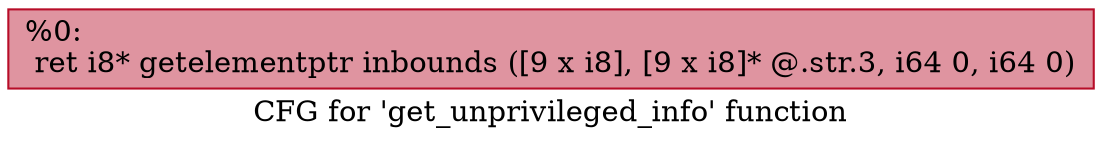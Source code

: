 digraph "CFG for 'get_unprivileged_info' function" {
	label="CFG for 'get_unprivileged_info' function";

	Node0x556e4fb5d7b0 [shape=record,color="#b70d28ff", style=filled, fillcolor="#b70d2870",label="{%0:\l  ret i8* getelementptr inbounds ([9 x i8], [9 x i8]* @.str.3, i64 0, i64 0)\l}"];
}
